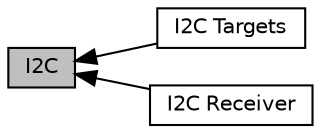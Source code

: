 digraph "I2C"
{
  edge [fontname="Helvetica",fontsize="10",labelfontname="Helvetica",labelfontsize="10"];
  node [fontname="Helvetica",fontsize="10",shape=box];
  rankdir=LR;
  Node1 [label="I2C",height=0.2,width=0.4,color="black", fillcolor="grey75", style="filled", fontcolor="black",tooltip="I2C."];
  Node2 [label="I2C Targets",height=0.2,width=0.4,color="black", fillcolor="white", style="filled",URL="$group__I2CTargets.html",tooltip="I2C Targets."];
  Node3 [label="I2C Receiver",height=0.2,width=0.4,color="black", fillcolor="white", style="filled",URL="$group__ReceiverI2C.html",tooltip="Automatic forwarder from i2c to CommandEvent."];
  Node1->Node2 [shape=plaintext, dir="back", style="solid"];
  Node1->Node3 [shape=plaintext, dir="back", style="solid"];
}
